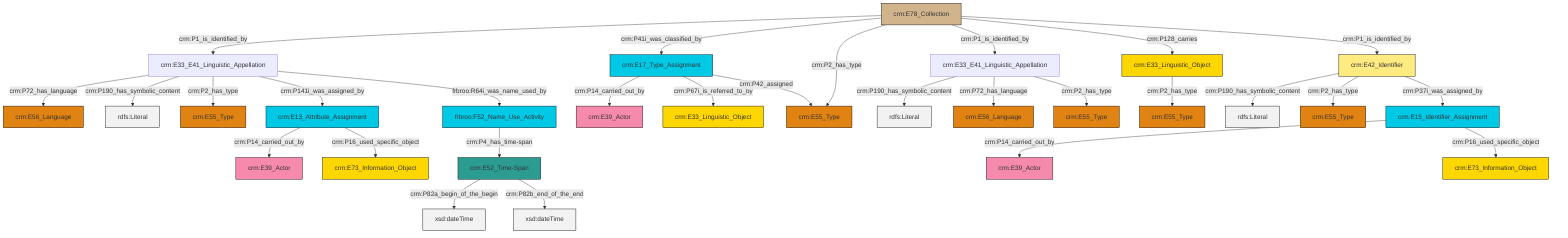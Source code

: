 graph TD
classDef Literal fill:#f2f2f2,stroke:#000000;
classDef CRM_Entity fill:#FFFFFF,stroke:#000000;
classDef Temporal_Entity fill:#00C9E6, stroke:#000000;
classDef Type fill:#E18312, stroke:#000000;
classDef Time-Span fill:#2C9C91, stroke:#000000;
classDef Appellation fill:#FFEB7F, stroke:#000000;
classDef Place fill:#008836, stroke:#000000;
classDef Persistent_Item fill:#B266B2, stroke:#000000;
classDef Conceptual_Object fill:#FFD700, stroke:#000000;
classDef Physical_Thing fill:#D2B48C, stroke:#000000;
classDef Actor fill:#f58aad, stroke:#000000;
classDef PC_Classes fill:#4ce600, stroke:#000000;
classDef Multi fill:#cccccc,stroke:#000000;

0["crm:E78_Collection"]:::Physical_Thing -->|crm:P1_is_identified_by| 1["crm:E33_E41_Linguistic_Appellation"]:::Default
1["crm:E33_E41_Linguistic_Appellation"]:::Default -->|crm:P72_has_language| 2["crm:E56_Language"]:::Type
3["crm:E13_Attribute_Assignment"]:::Temporal_Entity -->|crm:P14_carried_out_by| 4["crm:E39_Actor"]:::Actor
5["crm:E42_Identifier"]:::Appellation -->|crm:P190_has_symbolic_content| 6[rdfs:Literal]:::Literal
7["crm:E33_Linguistic_Object"]:::Conceptual_Object -->|crm:P2_has_type| 8["crm:E55_Type"]:::Type
0["crm:E78_Collection"]:::Physical_Thing -->|crm:P41i_was_classified_by| 9["crm:E17_Type_Assignment"]:::Temporal_Entity
10["crm:E33_E41_Linguistic_Appellation"]:::Default -->|crm:P190_has_symbolic_content| 11[rdfs:Literal]:::Literal
1["crm:E33_E41_Linguistic_Appellation"]:::Default -->|crm:P190_has_symbolic_content| 12[rdfs:Literal]:::Literal
5["crm:E42_Identifier"]:::Appellation -->|crm:P2_has_type| 15["crm:E55_Type"]:::Type
10["crm:E33_E41_Linguistic_Appellation"]:::Default -->|crm:P72_has_language| 16["crm:E56_Language"]:::Type
17["frbroo:F52_Name_Use_Activity"]:::Temporal_Entity -->|crm:P4_has_time-span| 18["crm:E52_Time-Span"]:::Time-Span
18["crm:E52_Time-Span"]:::Time-Span -->|crm:P82a_begin_of_the_begin| 19[xsd:dateTime]:::Literal
0["crm:E78_Collection"]:::Physical_Thing -->|crm:P2_has_type| 22["crm:E55_Type"]:::Type
9["crm:E17_Type_Assignment"]:::Temporal_Entity -->|crm:P14_carried_out_by| 13["crm:E39_Actor"]:::Actor
0["crm:E78_Collection"]:::Physical_Thing -->|crm:P1_is_identified_by| 10["crm:E33_E41_Linguistic_Appellation"]:::Default
5["crm:E42_Identifier"]:::Appellation -->|crm:P37i_was_assigned_by| 24["crm:E15_Identifier_Assignment"]:::Temporal_Entity
10["crm:E33_E41_Linguistic_Appellation"]:::Default -->|crm:P2_has_type| 26["crm:E55_Type"]:::Type
0["crm:E78_Collection"]:::Physical_Thing -->|crm:P128_carries| 7["crm:E33_Linguistic_Object"]:::Conceptual_Object
0["crm:E78_Collection"]:::Physical_Thing -->|crm:P1_is_identified_by| 5["crm:E42_Identifier"]:::Appellation
9["crm:E17_Type_Assignment"]:::Temporal_Entity -->|crm:P67i_is_referred_to_by| 33["crm:E33_Linguistic_Object"]:::Conceptual_Object
9["crm:E17_Type_Assignment"]:::Temporal_Entity -->|crm:P42_assigned| 22["crm:E55_Type"]:::Type
24["crm:E15_Identifier_Assignment"]:::Temporal_Entity -->|crm:P14_carried_out_by| 31["crm:E39_Actor"]:::Actor
3["crm:E13_Attribute_Assignment"]:::Temporal_Entity -->|crm:P16_used_specific_object| 36["crm:E73_Information_Object"]:::Conceptual_Object
24["crm:E15_Identifier_Assignment"]:::Temporal_Entity -->|crm:P16_used_specific_object| 20["crm:E73_Information_Object"]:::Conceptual_Object
1["crm:E33_E41_Linguistic_Appellation"]:::Default -->|crm:P2_has_type| 39["crm:E55_Type"]:::Type
1["crm:E33_E41_Linguistic_Appellation"]:::Default -->|crm:P141i_was_assigned_by| 3["crm:E13_Attribute_Assignment"]:::Temporal_Entity
18["crm:E52_Time-Span"]:::Time-Span -->|crm:P82b_end_of_the_end| 50[xsd:dateTime]:::Literal
1["crm:E33_E41_Linguistic_Appellation"]:::Default -->|frbroo:R64i_was_name_used_by| 17["frbroo:F52_Name_Use_Activity"]:::Temporal_Entity